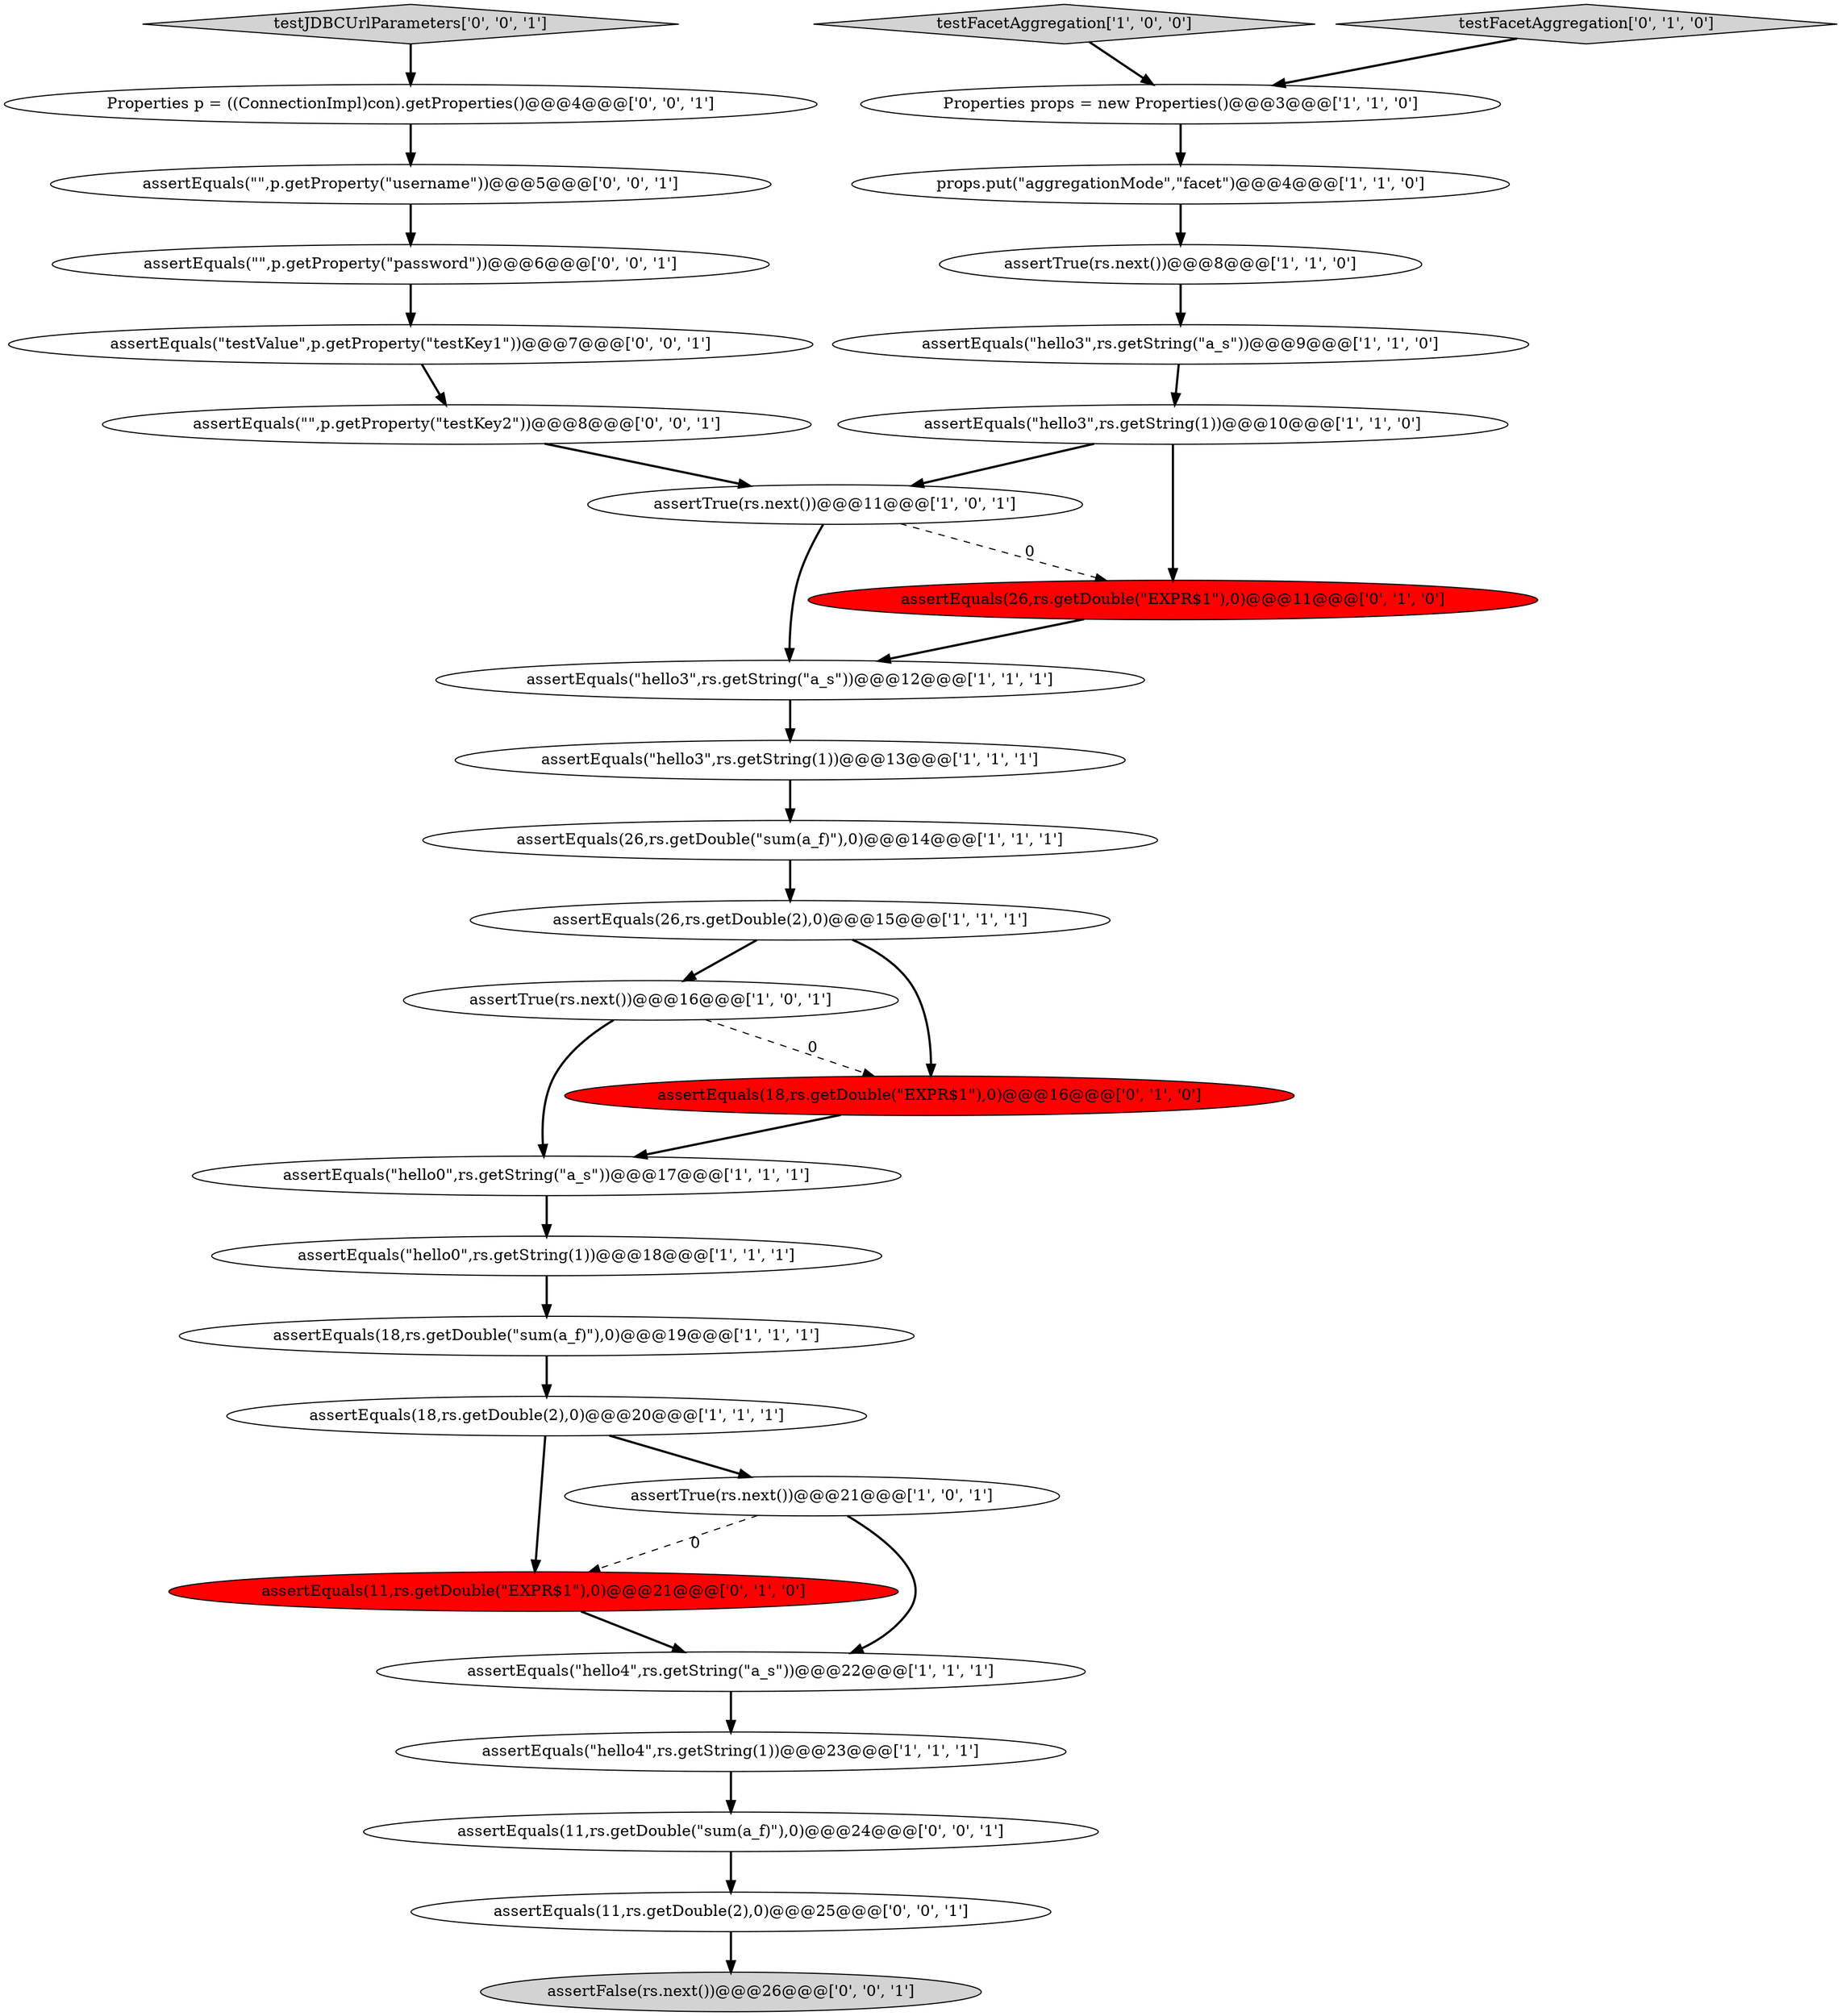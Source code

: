 digraph {
0 [style = filled, label = "assertEquals(\"hello3\",rs.getString(1))@@@10@@@['1', '1', '0']", fillcolor = white, shape = ellipse image = "AAA0AAABBB1BBB"];
30 [style = filled, label = "assertEquals(11,rs.getDouble(\"sum(a_f)\"),0)@@@24@@@['0', '0', '1']", fillcolor = white, shape = ellipse image = "AAA0AAABBB3BBB"];
2 [style = filled, label = "assertEquals(\"hello3\",rs.getString(\"a_s\"))@@@12@@@['1', '1', '1']", fillcolor = white, shape = ellipse image = "AAA0AAABBB1BBB"];
14 [style = filled, label = "assertEquals(26,rs.getDouble(2),0)@@@15@@@['1', '1', '1']", fillcolor = white, shape = ellipse image = "AAA0AAABBB1BBB"];
22 [style = filled, label = "assertEquals(26,rs.getDouble(\"EXPR$1\"),0)@@@11@@@['0', '1', '0']", fillcolor = red, shape = ellipse image = "AAA1AAABBB2BBB"];
6 [style = filled, label = "assertEquals(\"hello0\",rs.getString(\"a_s\"))@@@17@@@['1', '1', '1']", fillcolor = white, shape = ellipse image = "AAA0AAABBB1BBB"];
15 [style = filled, label = "testFacetAggregation['1', '0', '0']", fillcolor = lightgray, shape = diamond image = "AAA0AAABBB1BBB"];
26 [style = filled, label = "assertEquals(\"\",p.getProperty(\"testKey2\"))@@@8@@@['0', '0', '1']", fillcolor = white, shape = ellipse image = "AAA0AAABBB3BBB"];
29 [style = filled, label = "assertEquals(\"\",p.getProperty(\"password\"))@@@6@@@['0', '0', '1']", fillcolor = white, shape = ellipse image = "AAA0AAABBB3BBB"];
10 [style = filled, label = "props.put(\"aggregationMode\",\"facet\")@@@4@@@['1', '1', '0']", fillcolor = white, shape = ellipse image = "AAA0AAABBB1BBB"];
19 [style = filled, label = "assertEquals(11,rs.getDouble(\"EXPR$1\"),0)@@@21@@@['0', '1', '0']", fillcolor = red, shape = ellipse image = "AAA1AAABBB2BBB"];
8 [style = filled, label = "assertEquals(\"hello4\",rs.getString(\"a_s\"))@@@22@@@['1', '1', '1']", fillcolor = white, shape = ellipse image = "AAA0AAABBB1BBB"];
18 [style = filled, label = "assertEquals(26,rs.getDouble(\"sum(a_f)\"),0)@@@14@@@['1', '1', '1']", fillcolor = white, shape = ellipse image = "AAA0AAABBB1BBB"];
9 [style = filled, label = "assertEquals(18,rs.getDouble(2),0)@@@20@@@['1', '1', '1']", fillcolor = white, shape = ellipse image = "AAA0AAABBB1BBB"];
27 [style = filled, label = "assertEquals(11,rs.getDouble(2),0)@@@25@@@['0', '0', '1']", fillcolor = white, shape = ellipse image = "AAA0AAABBB3BBB"];
31 [style = filled, label = "assertEquals(\"\",p.getProperty(\"username\"))@@@5@@@['0', '0', '1']", fillcolor = white, shape = ellipse image = "AAA0AAABBB3BBB"];
16 [style = filled, label = "assertEquals(\"hello3\",rs.getString(\"a_s\"))@@@9@@@['1', '1', '0']", fillcolor = white, shape = ellipse image = "AAA0AAABBB1BBB"];
5 [style = filled, label = "Properties props = new Properties()@@@3@@@['1', '1', '0']", fillcolor = white, shape = ellipse image = "AAA0AAABBB1BBB"];
23 [style = filled, label = "assertEquals(\"testValue\",p.getProperty(\"testKey1\"))@@@7@@@['0', '0', '1']", fillcolor = white, shape = ellipse image = "AAA0AAABBB3BBB"];
12 [style = filled, label = "assertEquals(\"hello4\",rs.getString(1))@@@23@@@['1', '1', '1']", fillcolor = white, shape = ellipse image = "AAA0AAABBB1BBB"];
28 [style = filled, label = "Properties p = ((ConnectionImpl)con).getProperties()@@@4@@@['0', '0', '1']", fillcolor = white, shape = ellipse image = "AAA0AAABBB3BBB"];
25 [style = filled, label = "testJDBCUrlParameters['0', '0', '1']", fillcolor = lightgray, shape = diamond image = "AAA0AAABBB3BBB"];
3 [style = filled, label = "assertTrue(rs.next())@@@16@@@['1', '0', '1']", fillcolor = white, shape = ellipse image = "AAA0AAABBB1BBB"];
11 [style = filled, label = "assertEquals(18,rs.getDouble(\"sum(a_f)\"),0)@@@19@@@['1', '1', '1']", fillcolor = white, shape = ellipse image = "AAA0AAABBB1BBB"];
20 [style = filled, label = "testFacetAggregation['0', '1', '0']", fillcolor = lightgray, shape = diamond image = "AAA0AAABBB2BBB"];
1 [style = filled, label = "assertTrue(rs.next())@@@11@@@['1', '0', '1']", fillcolor = white, shape = ellipse image = "AAA0AAABBB1BBB"];
17 [style = filled, label = "assertEquals(\"hello0\",rs.getString(1))@@@18@@@['1', '1', '1']", fillcolor = white, shape = ellipse image = "AAA0AAABBB1BBB"];
13 [style = filled, label = "assertEquals(\"hello3\",rs.getString(1))@@@13@@@['1', '1', '1']", fillcolor = white, shape = ellipse image = "AAA0AAABBB1BBB"];
4 [style = filled, label = "assertTrue(rs.next())@@@21@@@['1', '0', '1']", fillcolor = white, shape = ellipse image = "AAA0AAABBB1BBB"];
24 [style = filled, label = "assertFalse(rs.next())@@@26@@@['0', '0', '1']", fillcolor = lightgray, shape = ellipse image = "AAA0AAABBB3BBB"];
7 [style = filled, label = "assertTrue(rs.next())@@@8@@@['1', '1', '0']", fillcolor = white, shape = ellipse image = "AAA0AAABBB1BBB"];
21 [style = filled, label = "assertEquals(18,rs.getDouble(\"EXPR$1\"),0)@@@16@@@['0', '1', '0']", fillcolor = red, shape = ellipse image = "AAA1AAABBB2BBB"];
6->17 [style = bold, label=""];
14->3 [style = bold, label=""];
5->10 [style = bold, label=""];
16->0 [style = bold, label=""];
25->28 [style = bold, label=""];
22->2 [style = bold, label=""];
21->6 [style = bold, label=""];
3->21 [style = dashed, label="0"];
9->4 [style = bold, label=""];
28->31 [style = bold, label=""];
26->1 [style = bold, label=""];
30->27 [style = bold, label=""];
23->26 [style = bold, label=""];
3->6 [style = bold, label=""];
31->29 [style = bold, label=""];
12->30 [style = bold, label=""];
29->23 [style = bold, label=""];
11->9 [style = bold, label=""];
10->7 [style = bold, label=""];
19->8 [style = bold, label=""];
15->5 [style = bold, label=""];
1->22 [style = dashed, label="0"];
20->5 [style = bold, label=""];
2->13 [style = bold, label=""];
0->1 [style = bold, label=""];
0->22 [style = bold, label=""];
7->16 [style = bold, label=""];
8->12 [style = bold, label=""];
9->19 [style = bold, label=""];
4->8 [style = bold, label=""];
4->19 [style = dashed, label="0"];
27->24 [style = bold, label=""];
1->2 [style = bold, label=""];
18->14 [style = bold, label=""];
14->21 [style = bold, label=""];
13->18 [style = bold, label=""];
17->11 [style = bold, label=""];
}
